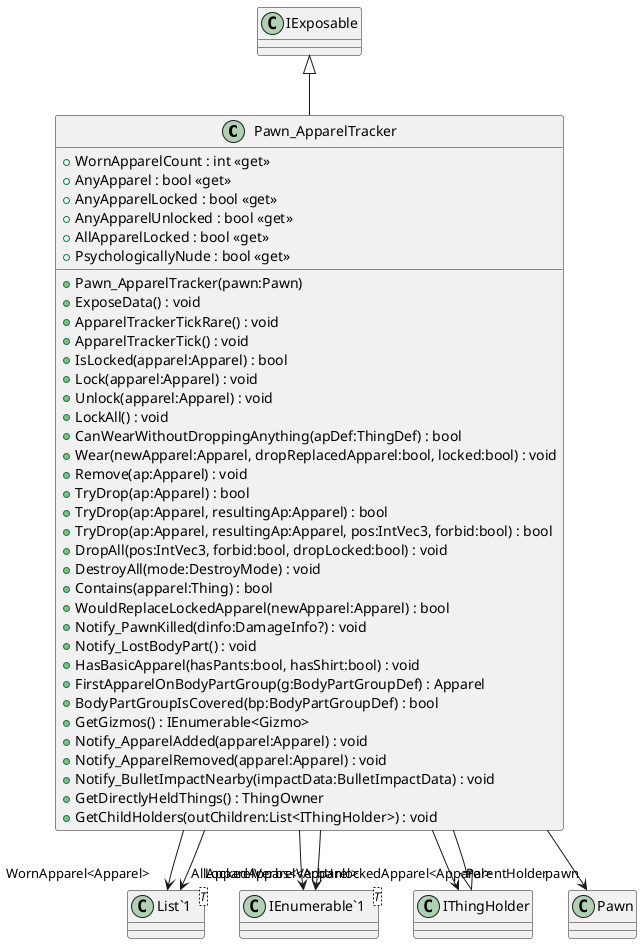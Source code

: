 @startuml
class Pawn_ApparelTracker {
    + WornApparelCount : int <<get>>
    + AnyApparel : bool <<get>>
    + AnyApparelLocked : bool <<get>>
    + AnyApparelUnlocked : bool <<get>>
    + AllApparelLocked : bool <<get>>
    + PsychologicallyNude : bool <<get>>
    + Pawn_ApparelTracker(pawn:Pawn)
    + ExposeData() : void
    + ApparelTrackerTickRare() : void
    + ApparelTrackerTick() : void
    + IsLocked(apparel:Apparel) : bool
    + Lock(apparel:Apparel) : void
    + Unlock(apparel:Apparel) : void
    + LockAll() : void
    + CanWearWithoutDroppingAnything(apDef:ThingDef) : bool
    + Wear(newApparel:Apparel, dropReplacedApparel:bool, locked:bool) : void
    + Remove(ap:Apparel) : void
    + TryDrop(ap:Apparel) : bool
    + TryDrop(ap:Apparel, resultingAp:Apparel) : bool
    + TryDrop(ap:Apparel, resultingAp:Apparel, pos:IntVec3, forbid:bool) : bool
    + DropAll(pos:IntVec3, forbid:bool, dropLocked:bool) : void
    + DestroyAll(mode:DestroyMode) : void
    + Contains(apparel:Thing) : bool
    + WouldReplaceLockedApparel(newApparel:Apparel) : bool
    + Notify_PawnKilled(dinfo:DamageInfo?) : void
    + Notify_LostBodyPart() : void
    + HasBasicApparel(hasPants:bool, hasShirt:bool) : void
    + FirstApparelOnBodyPartGroup(g:BodyPartGroupDef) : Apparel
    + BodyPartGroupIsCovered(bp:BodyPartGroupDef) : bool
    + GetGizmos() : IEnumerable<Gizmo>
    + Notify_ApparelAdded(apparel:Apparel) : void
    + Notify_ApparelRemoved(apparel:Apparel) : void
    + Notify_BulletImpactNearby(impactData:BulletImpactData) : void
    + GetDirectlyHeldThings() : ThingOwner
    + GetChildHolders(outChildren:List<IThingHolder>) : void
}
class "List`1"<T> {
}
class "IEnumerable`1"<T> {
}
IThingHolder <|-- Pawn_ApparelTracker
IExposable <|-- Pawn_ApparelTracker
Pawn_ApparelTracker --> "pawn" Pawn
Pawn_ApparelTracker --> "ParentHolder" IThingHolder
Pawn_ApparelTracker --> "WornApparel<Apparel>" "List`1"
Pawn_ApparelTracker --> "LockedApparel<Apparel>" "List`1"
Pawn_ApparelTracker --> "UnlockedApparel<Apparel>" "IEnumerable`1"
Pawn_ApparelTracker --> "AllApparelVerbs<Verb>" "IEnumerable`1"
@enduml
